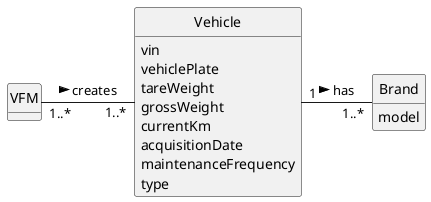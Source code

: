 @startuml
skinparam monochrome true
skinparam packageStyle rectangle
skinparam shadowing false

'left to right direction

skinparam classAttributeIconSize 0

hide circle
hide methods

class VFM {
}

class Vehicle {
vin
vehiclePlate
tareWeight
grossWeight
currentKm
acquisitionDate
maintenanceFrequency
type
}

class Brand {
model
}

VFM "1..*" - "1..*" Vehicle : creates  >
Vehicle "1" - "1..*" Brand : has >
@enduml